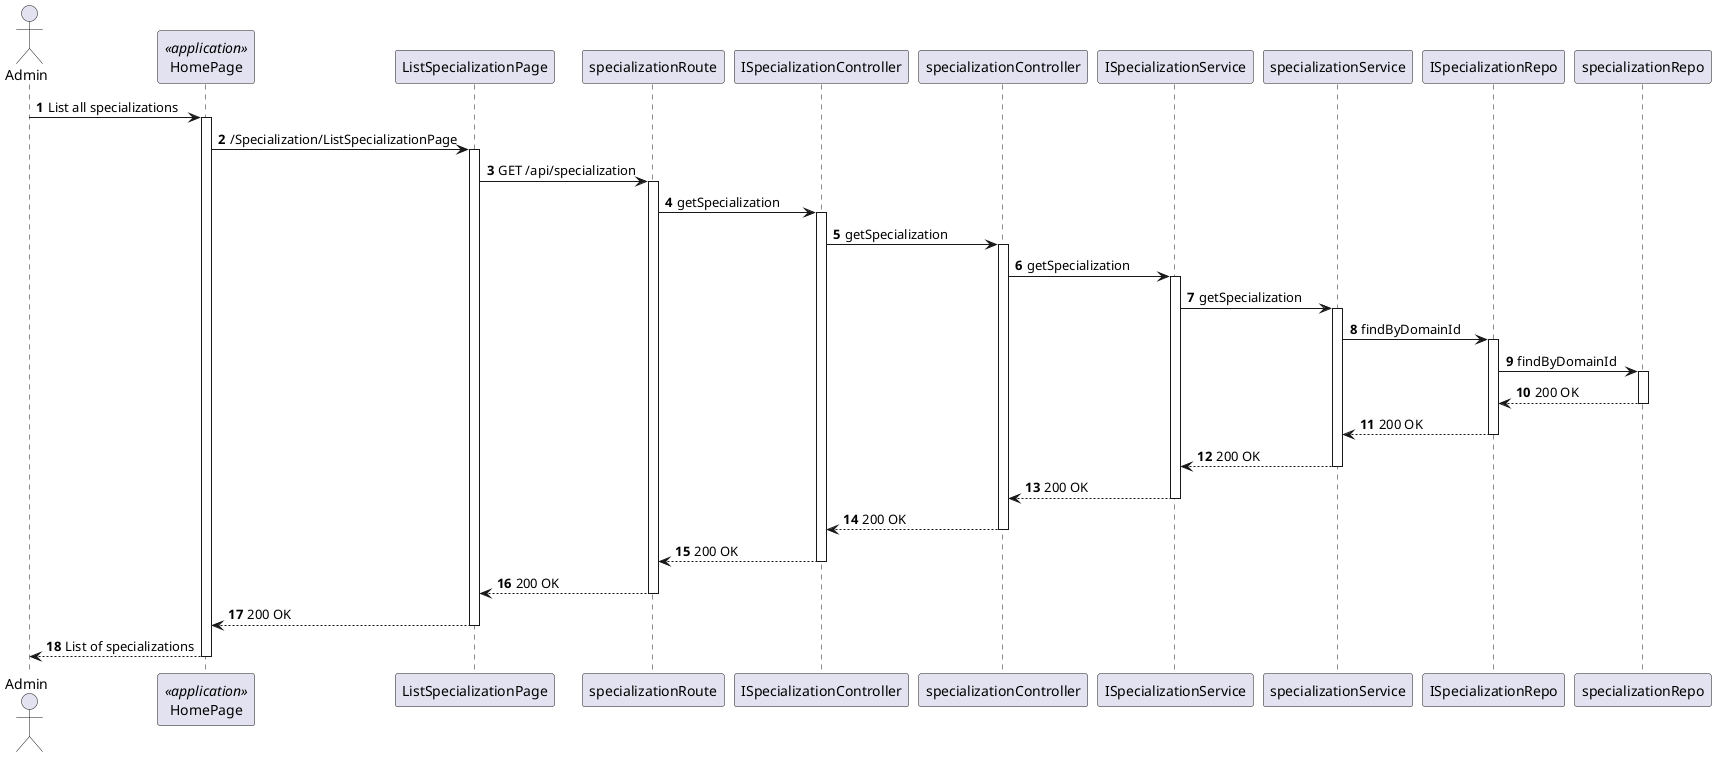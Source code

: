 @startuml
'https://plantuml.com/sequence-diagram

autonumber

actor Admin as ad
participant "HomePage" as home <<application>>
participant ListSpecializationPage as page
participant specializationRoute as route
participant ISpecializationController as con1
participant specializationController as con2
participant ISpecializationService as ser1
participant specializationService as ser2
participant ISpecializationRepo as repo1
participant specializationRepo as repo2


ad -> home: List all specializations
activate home 
home -> page: /Specialization/ListSpecializationPage
activate page
page -> route: GET /api/specialization
activate route
route -> con1: getSpecialization
activate con1
con1 -> con2: getSpecialization
activate con2
con2 -> ser1: getSpecialization
activate ser1
ser1 -> ser2: getSpecialization
activate ser2
ser2 -> repo1: findByDomainId
activate repo1
repo1 -> repo2: findByDomainId
activate repo2
repo2 --> repo1: 200 OK
deactivate repo2
repo1 --> ser2: 200 OK
deactivate repo1
ser2 --> ser1: 200 OK
deactivate ser2
ser1 --> con2: 200 OK
deactivate ser1
con2 --> con1: 200 OK
deactivate con2
con1 --> route: 200 OK
deactivate con1
route --> page: 200 OK
deactivate route
page --> home: 200 OK
deactivate page
home --> ad: List of specializations
deactivate home






@enduml
